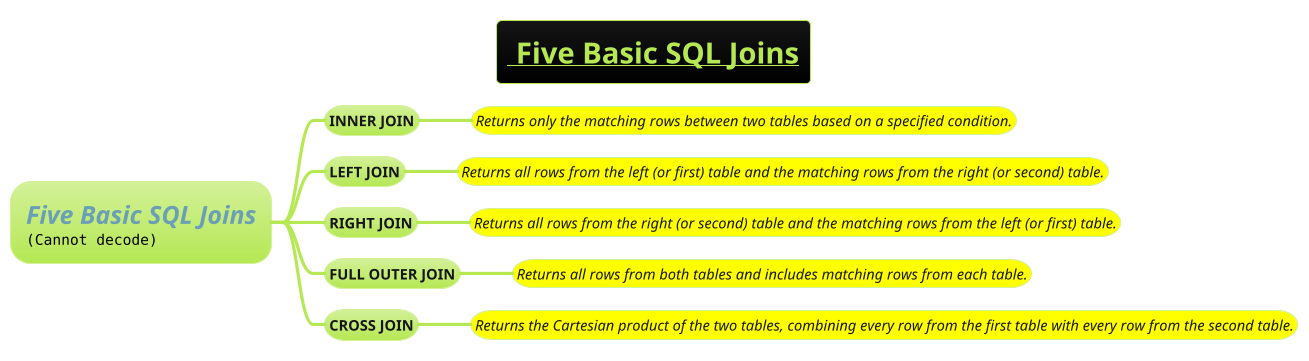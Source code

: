 @startmindmap
!theme hacker

title =__ Five Basic SQL Joins__
*  =//Five Basic SQL Joins// \n<img:img_6.png>
** INNER JOIN
***[#yellow] ====<size:14>Returns only the matching rows between two tables based on a specified condition.
** LEFT JOIN
***[#yellow] ====<size:14>Returns all rows from the left (or first) table and the matching rows from the right (or second) table.
** RIGHT JOIN
***[#yellow] ====<size:14>Returns all rows from the right (or second) table and the matching rows from the left (or first) table.
** FULL OUTER JOIN
***[#yellow] ====<size:14>Returns all rows from both tables and includes matching rows from each table.
** CROSS JOIN
***[#yellow] ====<size:14>Returns the Cartesian product of the two tables, combining every row from the first table with every row from the second table.

@endmindmap
